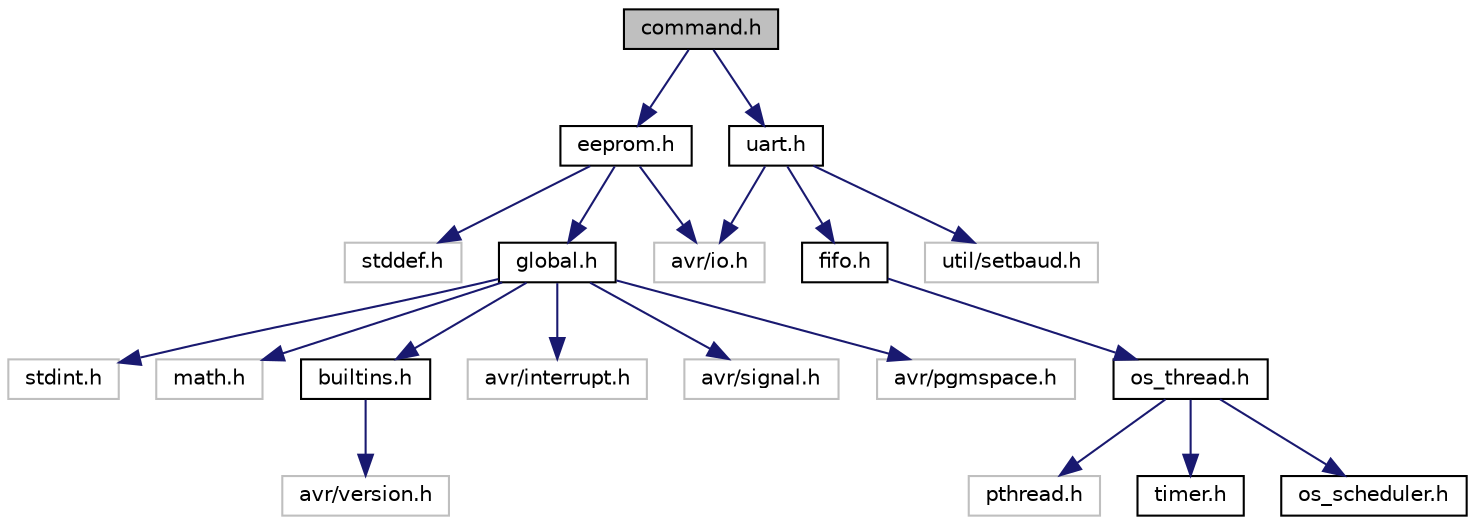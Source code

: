 digraph G
{
  edge [fontname="Helvetica",fontsize="10",labelfontname="Helvetica",labelfontsize="10"];
  node [fontname="Helvetica",fontsize="10",shape=record];
  Node1 [label="command.h",height=0.2,width=0.4,color="black", fillcolor="grey75", style="filled" fontcolor="black"];
  Node1 -> Node2 [color="midnightblue",fontsize="10",style="solid",fontname="Helvetica"];
  Node2 [label="eeprom.h",height=0.2,width=0.4,color="black", fillcolor="white", style="filled",URL="$eeprom_8h.html",tooltip="EEPROM-Zugriff."];
  Node2 -> Node3 [color="midnightblue",fontsize="10",style="solid",fontname="Helvetica"];
  Node3 [label="stddef.h",height=0.2,width=0.4,color="grey75", fillcolor="white", style="filled"];
  Node2 -> Node4 [color="midnightblue",fontsize="10",style="solid",fontname="Helvetica"];
  Node4 [label="global.h",height=0.2,width=0.4,color="black", fillcolor="white", style="filled",URL="$global_8h.html",tooltip="Allgemeine Definitionen und Datentypen."];
  Node4 -> Node5 [color="midnightblue",fontsize="10",style="solid",fontname="Helvetica"];
  Node5 [label="stdint.h",height=0.2,width=0.4,color="grey75", fillcolor="white", style="filled"];
  Node4 -> Node6 [color="midnightblue",fontsize="10",style="solid",fontname="Helvetica"];
  Node6 [label="math.h",height=0.2,width=0.4,color="grey75", fillcolor="white", style="filled"];
  Node4 -> Node7 [color="midnightblue",fontsize="10",style="solid",fontname="Helvetica"];
  Node7 [label="builtins.h",height=0.2,width=0.4,color="black", fillcolor="white", style="filled",URL="$builtins_8h.html",tooltip="Compiler-Builtins mit Fallback fuer aeltere avr-libc Versionen."];
  Node7 -> Node8 [color="midnightblue",fontsize="10",style="solid",fontname="Helvetica"];
  Node8 [label="avr/version.h",height=0.2,width=0.4,color="grey75", fillcolor="white", style="filled"];
  Node4 -> Node9 [color="midnightblue",fontsize="10",style="solid",fontname="Helvetica"];
  Node9 [label="avr/interrupt.h",height=0.2,width=0.4,color="grey75", fillcolor="white", style="filled"];
  Node4 -> Node10 [color="midnightblue",fontsize="10",style="solid",fontname="Helvetica"];
  Node10 [label="avr/signal.h",height=0.2,width=0.4,color="grey75", fillcolor="white", style="filled"];
  Node4 -> Node11 [color="midnightblue",fontsize="10",style="solid",fontname="Helvetica"];
  Node11 [label="avr/pgmspace.h",height=0.2,width=0.4,color="grey75", fillcolor="white", style="filled"];
  Node2 -> Node12 [color="midnightblue",fontsize="10",style="solid",fontname="Helvetica"];
  Node12 [label="avr/io.h",height=0.2,width=0.4,color="grey75", fillcolor="white", style="filled"];
  Node1 -> Node13 [color="midnightblue",fontsize="10",style="solid",fontname="Helvetica"];
  Node13 [label="uart.h",height=0.2,width=0.4,color="black", fillcolor="white", style="filled",URL="$uart_8h.html",tooltip="Routinen zur seriellen Kommunikation."];
  Node13 -> Node12 [color="midnightblue",fontsize="10",style="solid",fontname="Helvetica"];
  Node13 -> Node14 [color="midnightblue",fontsize="10",style="solid",fontname="Helvetica"];
  Node14 [label="fifo.h",height=0.2,width=0.4,color="black", fillcolor="white", style="filled",URL="$fifo_8h.html",tooltip="Implementierung einer FIFO."];
  Node14 -> Node15 [color="midnightblue",fontsize="10",style="solid",fontname="Helvetica"];
  Node15 [label="os_thread.h",height=0.2,width=0.4,color="black", fillcolor="white", style="filled",URL="$os__thread_8h.html",tooltip="Threadmanagement fuer BotOS."];
  Node15 -> Node16 [color="midnightblue",fontsize="10",style="solid",fontname="Helvetica"];
  Node16 [label="pthread.h",height=0.2,width=0.4,color="grey75", fillcolor="white", style="filled"];
  Node15 -> Node17 [color="midnightblue",fontsize="10",style="solid",fontname="Helvetica"];
  Node17 [label="timer.h",height=0.2,width=0.4,color="black", fillcolor="white", style="filled",URL="$timer_8h.html",tooltip="Timer und Zaehler."];
  Node15 -> Node18 [color="midnightblue",fontsize="10",style="solid",fontname="Helvetica"];
  Node18 [label="os_scheduler.h",height=0.2,width=0.4,color="black", fillcolor="white", style="filled",URL="$os__scheduler_8h.html",tooltip="Mini-Scheduler fuer BotOS."];
  Node13 -> Node19 [color="midnightblue",fontsize="10",style="solid",fontname="Helvetica"];
  Node19 [label="util/setbaud.h",height=0.2,width=0.4,color="grey75", fillcolor="white", style="filled"];
}
